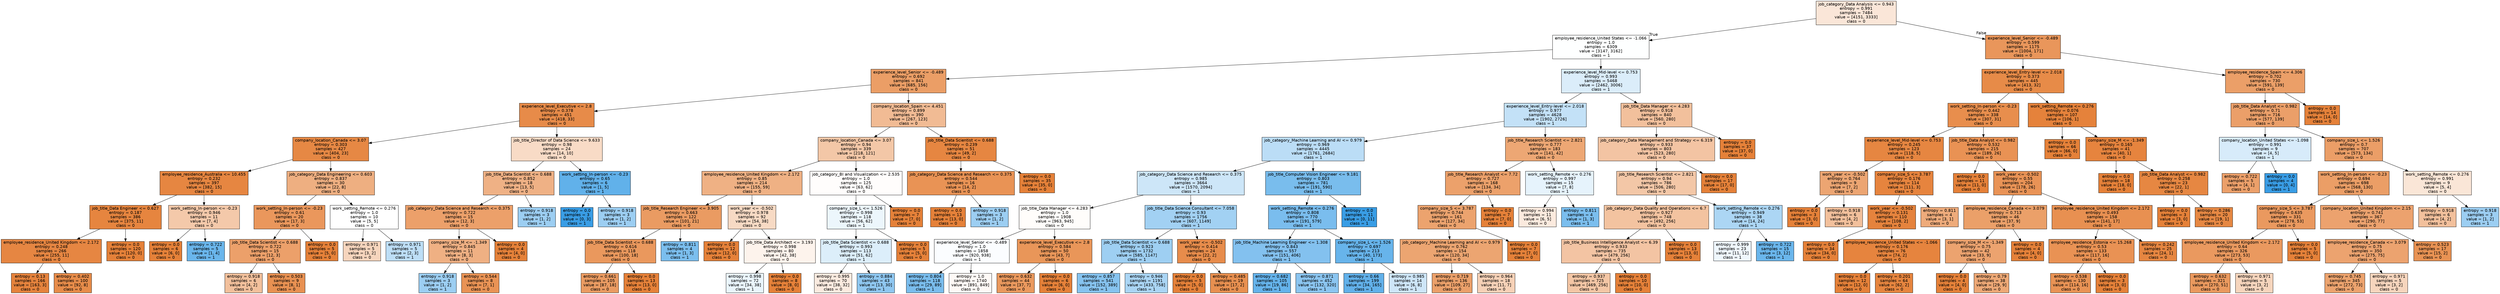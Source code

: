 digraph Tree {
node [shape=box, style="filled", color="black", fontname="helvetica"] ;
edge [fontname="helvetica"] ;
0 [label="job_category_Data Analysis <= 0.943\nentropy = 0.991\nsamples = 7484\nvalue = [4151, 3333]\nclass = 0", fillcolor="#fae6d8"] ;
1 [label="employee_residence_United States <= -1.066\nentropy = 1.0\nsamples = 6309\nvalue = [3147, 3162]\nclass = 1", fillcolor="#feffff"] ;
0 -> 1 [labeldistance=2.5, labelangle=45, headlabel="True"] ;
2 [label="experience_level_Senior <= -0.489\nentropy = 0.692\nsamples = 841\nvalue = [685, 156]\nclass = 0", fillcolor="#eb9e66"] ;
1 -> 2 ;
3 [label="experience_level_Executive <= 2.8\nentropy = 0.378\nsamples = 451\nvalue = [418, 33]\nclass = 0", fillcolor="#e78b49"] ;
2 -> 3 ;
4 [label="company_location_Canada <= 3.07\nentropy = 0.303\nsamples = 427\nvalue = [404, 23]\nclass = 0", fillcolor="#e68844"] ;
3 -> 4 ;
5 [label="employee_residence_Australia <= 10.455\nentropy = 0.232\nsamples = 397\nvalue = [382, 15]\nclass = 0", fillcolor="#e68641"] ;
4 -> 5 ;
6 [label="job_title_Data Engineer <= 0.627\nentropy = 0.187\nsamples = 386\nvalue = [375, 11]\nclass = 0", fillcolor="#e6853f"] ;
5 -> 6 ;
7 [label="employee_residence_United Kingdom <= 2.172\nentropy = 0.248\nsamples = 266\nvalue = [255, 11]\nclass = 0", fillcolor="#e68642"] ;
6 -> 7 ;
8 [label="entropy = 0.13\nsamples = 166\nvalue = [163, 3]\nclass = 0", fillcolor="#e5833d"] ;
7 -> 8 ;
9 [label="entropy = 0.402\nsamples = 100\nvalue = [92, 8]\nclass = 0", fillcolor="#e78c4a"] ;
7 -> 9 ;
10 [label="entropy = 0.0\nsamples = 120\nvalue = [120, 0]\nclass = 0", fillcolor="#e58139"] ;
6 -> 10 ;
11 [label="work_setting_In-person <= -0.23\nentropy = 0.946\nsamples = 11\nvalue = [7, 4]\nclass = 0", fillcolor="#f4c9aa"] ;
5 -> 11 ;
12 [label="entropy = 0.0\nsamples = 6\nvalue = [6, 0]\nclass = 0", fillcolor="#e58139"] ;
11 -> 12 ;
13 [label="entropy = 0.722\nsamples = 5\nvalue = [1, 4]\nclass = 1", fillcolor="#6ab6ec"] ;
11 -> 13 ;
14 [label="job_category_Data Engineering <= 0.603\nentropy = 0.837\nsamples = 30\nvalue = [22, 8]\nclass = 0", fillcolor="#eeaf81"] ;
4 -> 14 ;
15 [label="work_setting_In-person <= -0.23\nentropy = 0.61\nsamples = 20\nvalue = [17, 3]\nclass = 0", fillcolor="#ea975c"] ;
14 -> 15 ;
16 [label="job_title_Data Scientist <= 0.688\nentropy = 0.722\nsamples = 15\nvalue = [12, 3]\nclass = 0", fillcolor="#eca06a"] ;
15 -> 16 ;
17 [label="entropy = 0.918\nsamples = 6\nvalue = [4, 2]\nclass = 0", fillcolor="#f2c09c"] ;
16 -> 17 ;
18 [label="entropy = 0.503\nsamples = 9\nvalue = [8, 1]\nclass = 0", fillcolor="#e89152"] ;
16 -> 18 ;
19 [label="entropy = 0.0\nsamples = 5\nvalue = [5, 0]\nclass = 0", fillcolor="#e58139"] ;
15 -> 19 ;
20 [label="work_setting_Remote <= 0.276\nentropy = 1.0\nsamples = 10\nvalue = [5, 5]\nclass = 0", fillcolor="#ffffff"] ;
14 -> 20 ;
21 [label="entropy = 0.971\nsamples = 5\nvalue = [3, 2]\nclass = 0", fillcolor="#f6d5bd"] ;
20 -> 21 ;
22 [label="entropy = 0.971\nsamples = 5\nvalue = [2, 3]\nclass = 1", fillcolor="#bddef6"] ;
20 -> 22 ;
23 [label="job_title_Director of Data Science <= 9.633\nentropy = 0.98\nsamples = 24\nvalue = [14, 10]\nclass = 0", fillcolor="#f8dbc6"] ;
3 -> 23 ;
24 [label="job_title_Data Scientist <= 0.688\nentropy = 0.852\nsamples = 18\nvalue = [13, 5]\nclass = 0", fillcolor="#efb185"] ;
23 -> 24 ;
25 [label="job_category_Data Science and Research <= 0.375\nentropy = 0.722\nsamples = 15\nvalue = [12, 3]\nclass = 0", fillcolor="#eca06a"] ;
24 -> 25 ;
26 [label="company_size_M <= -1.349\nentropy = 0.845\nsamples = 11\nvalue = [8, 3]\nclass = 0", fillcolor="#efb083"] ;
25 -> 26 ;
27 [label="entropy = 0.918\nsamples = 3\nvalue = [1, 2]\nclass = 1", fillcolor="#9ccef2"] ;
26 -> 27 ;
28 [label="entropy = 0.544\nsamples = 8\nvalue = [7, 1]\nclass = 0", fillcolor="#e99355"] ;
26 -> 28 ;
29 [label="entropy = 0.0\nsamples = 4\nvalue = [4, 0]\nclass = 0", fillcolor="#e58139"] ;
25 -> 29 ;
30 [label="entropy = 0.918\nsamples = 3\nvalue = [1, 2]\nclass = 1", fillcolor="#9ccef2"] ;
24 -> 30 ;
31 [label="work_setting_In-person <= -0.23\nentropy = 0.65\nsamples = 6\nvalue = [1, 5]\nclass = 1", fillcolor="#61b1ea"] ;
23 -> 31 ;
32 [label="entropy = 0.0\nsamples = 3\nvalue = [0, 3]\nclass = 1", fillcolor="#399de5"] ;
31 -> 32 ;
33 [label="entropy = 0.918\nsamples = 3\nvalue = [1, 2]\nclass = 1", fillcolor="#9ccef2"] ;
31 -> 33 ;
34 [label="company_location_Spain <= 4.451\nentropy = 0.899\nsamples = 390\nvalue = [267, 123]\nclass = 0", fillcolor="#f1bb94"] ;
2 -> 34 ;
35 [label="company_location_Canada <= 3.07\nentropy = 0.94\nsamples = 339\nvalue = [218, 121]\nclass = 0", fillcolor="#f3c7a7"] ;
34 -> 35 ;
36 [label="employee_residence_United Kingdom <= 2.172\nentropy = 0.85\nsamples = 214\nvalue = [155, 59]\nclass = 0", fillcolor="#efb184"] ;
35 -> 36 ;
37 [label="job_title_Research Engineer <= 3.905\nentropy = 0.663\nsamples = 122\nvalue = [101, 21]\nclass = 0", fillcolor="#ea9b62"] ;
36 -> 37 ;
38 [label="job_title_Data Scientist <= 0.688\nentropy = 0.616\nsamples = 118\nvalue = [100, 18]\nclass = 0", fillcolor="#ea985d"] ;
37 -> 38 ;
39 [label="entropy = 0.661\nsamples = 105\nvalue = [87, 18]\nclass = 0", fillcolor="#ea9b62"] ;
38 -> 39 ;
40 [label="entropy = 0.0\nsamples = 13\nvalue = [13, 0]\nclass = 0", fillcolor="#e58139"] ;
38 -> 40 ;
41 [label="entropy = 0.811\nsamples = 4\nvalue = [1, 3]\nclass = 1", fillcolor="#7bbeee"] ;
37 -> 41 ;
42 [label="work_year <= -0.502\nentropy = 0.978\nsamples = 92\nvalue = [54, 38]\nclass = 0", fillcolor="#f7dac4"] ;
36 -> 42 ;
43 [label="entropy = 0.0\nsamples = 12\nvalue = [12, 0]\nclass = 0", fillcolor="#e58139"] ;
42 -> 43 ;
44 [label="job_title_Data Architect <= 3.193\nentropy = 0.998\nsamples = 80\nvalue = [42, 38]\nclass = 0", fillcolor="#fdf3ec"] ;
42 -> 44 ;
45 [label="entropy = 0.998\nsamples = 72\nvalue = [34, 38]\nclass = 1", fillcolor="#eaf5fc"] ;
44 -> 45 ;
46 [label="entropy = 0.0\nsamples = 8\nvalue = [8, 0]\nclass = 0", fillcolor="#e58139"] ;
44 -> 46 ;
47 [label="job_category_BI and Visualization <= 2.535\nentropy = 1.0\nsamples = 125\nvalue = [63, 62]\nclass = 0", fillcolor="#fffdfc"] ;
35 -> 47 ;
48 [label="company_size_L <= 1.526\nentropy = 0.998\nsamples = 118\nvalue = [56, 62]\nclass = 1", fillcolor="#ecf6fc"] ;
47 -> 48 ;
49 [label="job_title_Data Scientist <= 0.688\nentropy = 0.993\nsamples = 113\nvalue = [51, 62]\nclass = 1", fillcolor="#dceefa"] ;
48 -> 49 ;
50 [label="entropy = 0.995\nsamples = 70\nvalue = [38, 32]\nclass = 0", fillcolor="#fbebe0"] ;
49 -> 50 ;
51 [label="entropy = 0.884\nsamples = 43\nvalue = [13, 30]\nclass = 1", fillcolor="#8fc7f0"] ;
49 -> 51 ;
52 [label="entropy = 0.0\nsamples = 5\nvalue = [5, 0]\nclass = 0", fillcolor="#e58139"] ;
48 -> 52 ;
53 [label="entropy = 0.0\nsamples = 7\nvalue = [7, 0]\nclass = 0", fillcolor="#e58139"] ;
47 -> 53 ;
54 [label="job_title_Data Scientist <= 0.688\nentropy = 0.239\nsamples = 51\nvalue = [49, 2]\nclass = 0", fillcolor="#e68641"] ;
34 -> 54 ;
55 [label="job_category_Data Science and Research <= 0.375\nentropy = 0.544\nsamples = 16\nvalue = [14, 2]\nclass = 0", fillcolor="#e99355"] ;
54 -> 55 ;
56 [label="entropy = 0.0\nsamples = 13\nvalue = [13, 0]\nclass = 0", fillcolor="#e58139"] ;
55 -> 56 ;
57 [label="entropy = 0.918\nsamples = 3\nvalue = [1, 2]\nclass = 1", fillcolor="#9ccef2"] ;
55 -> 57 ;
58 [label="entropy = 0.0\nsamples = 35\nvalue = [35, 0]\nclass = 0", fillcolor="#e58139"] ;
54 -> 58 ;
59 [label="experience_level_Mid-level <= 0.753\nentropy = 0.993\nsamples = 5468\nvalue = [2462, 3006]\nclass = 1", fillcolor="#dbedfa"] ;
1 -> 59 ;
60 [label="experience_level_Entry-level <= 2.018\nentropy = 0.977\nsamples = 4628\nvalue = [1902, 2726]\nclass = 1", fillcolor="#c3e1f7"] ;
59 -> 60 ;
61 [label="job_category_Machine Learning and AI <= 0.979\nentropy = 0.969\nsamples = 4445\nvalue = [1761, 2684]\nclass = 1", fillcolor="#bbddf6"] ;
60 -> 61 ;
62 [label="job_category_Data Science and Research <= 0.375\nentropy = 0.985\nsamples = 3664\nvalue = [1570, 2094]\nclass = 1", fillcolor="#cde6f8"] ;
61 -> 62 ;
63 [label="job_title_Data Manager <= 4.283\nentropy = 1.0\nsamples = 1908\nvalue = [963, 945]\nclass = 0", fillcolor="#fffdfb"] ;
62 -> 63 ;
64 [label="experience_level_Senior <= -0.489\nentropy = 1.0\nsamples = 1858\nvalue = [920, 938]\nclass = 1", fillcolor="#fbfdff"] ;
63 -> 64 ;
65 [label="entropy = 0.804\nsamples = 118\nvalue = [29, 89]\nclass = 1", fillcolor="#7abded"] ;
64 -> 65 ;
66 [label="entropy = 1.0\nsamples = 1740\nvalue = [891, 849]\nclass = 0", fillcolor="#fef9f6"] ;
64 -> 66 ;
67 [label="experience_level_Executive <= 2.8\nentropy = 0.584\nsamples = 50\nvalue = [43, 7]\nclass = 0", fillcolor="#e99659"] ;
63 -> 67 ;
68 [label="entropy = 0.632\nsamples = 44\nvalue = [37, 7]\nclass = 0", fillcolor="#ea995e"] ;
67 -> 68 ;
69 [label="entropy = 0.0\nsamples = 6\nvalue = [6, 0]\nclass = 0", fillcolor="#e58139"] ;
67 -> 69 ;
70 [label="job_title_Data Science Consultant <= 7.058\nentropy = 0.93\nsamples = 1756\nvalue = [607, 1149]\nclass = 1", fillcolor="#a2d1f3"] ;
62 -> 70 ;
71 [label="job_title_Data Scientist <= 0.688\nentropy = 0.923\nsamples = 1732\nvalue = [585, 1147]\nclass = 1", fillcolor="#9ecff2"] ;
70 -> 71 ;
72 [label="entropy = 0.857\nsamples = 541\nvalue = [152, 389]\nclass = 1", fillcolor="#86c3ef"] ;
71 -> 72 ;
73 [label="entropy = 0.946\nsamples = 1191\nvalue = [433, 758]\nclass = 1", fillcolor="#aad5f4"] ;
71 -> 73 ;
74 [label="work_year <= -0.502\nentropy = 0.414\nsamples = 24\nvalue = [22, 2]\nclass = 0", fillcolor="#e78c4b"] ;
70 -> 74 ;
75 [label="entropy = 0.0\nsamples = 5\nvalue = [5, 0]\nclass = 0", fillcolor="#e58139"] ;
74 -> 75 ;
76 [label="entropy = 0.485\nsamples = 19\nvalue = [17, 2]\nclass = 0", fillcolor="#e89050"] ;
74 -> 76 ;
77 [label="job_title_Computer Vision Engineer <= 9.181\nentropy = 0.803\nsamples = 781\nvalue = [191, 590]\nclass = 1", fillcolor="#79bded"] ;
61 -> 77 ;
78 [label="work_setting_Remote <= 0.276\nentropy = 0.808\nsamples = 770\nvalue = [191, 579]\nclass = 1", fillcolor="#7abdee"] ;
77 -> 78 ;
79 [label="job_title_Machine Learning Engineer <= 1.308\nentropy = 0.843\nsamples = 557\nvalue = [151, 406]\nclass = 1", fillcolor="#83c1ef"] ;
78 -> 79 ;
80 [label="entropy = 0.682\nsamples = 105\nvalue = [19, 86]\nclass = 1", fillcolor="#65b3eb"] ;
79 -> 80 ;
81 [label="entropy = 0.871\nsamples = 452\nvalue = [132, 320]\nclass = 1", fillcolor="#8bc5f0"] ;
79 -> 81 ;
82 [label="company_size_L <= 1.526\nentropy = 0.697\nsamples = 213\nvalue = [40, 173]\nclass = 1", fillcolor="#67b4eb"] ;
78 -> 82 ;
83 [label="entropy = 0.66\nsamples = 199\nvalue = [34, 165]\nclass = 1", fillcolor="#62b1ea"] ;
82 -> 83 ;
84 [label="entropy = 0.985\nsamples = 14\nvalue = [6, 8]\nclass = 1", fillcolor="#cee6f8"] ;
82 -> 84 ;
85 [label="entropy = 0.0\nsamples = 11\nvalue = [0, 11]\nclass = 1", fillcolor="#399de5"] ;
77 -> 85 ;
86 [label="job_title_Research Scientist <= 2.821\nentropy = 0.777\nsamples = 183\nvalue = [141, 42]\nclass = 0", fillcolor="#eda774"] ;
60 -> 86 ;
87 [label="job_title_Research Analyst <= 7.72\nentropy = 0.727\nsamples = 168\nvalue = [134, 34]\nclass = 0", fillcolor="#eca16b"] ;
86 -> 87 ;
88 [label="company_size_S <= 3.787\nentropy = 0.744\nsamples = 161\nvalue = [127, 34]\nclass = 0", fillcolor="#eca36e"] ;
87 -> 88 ;
89 [label="job_category_Machine Learning and AI <= 0.979\nentropy = 0.762\nsamples = 154\nvalue = [120, 34]\nclass = 0", fillcolor="#eca571"] ;
88 -> 89 ;
90 [label="entropy = 0.719\nsamples = 136\nvalue = [109, 27]\nclass = 0", fillcolor="#eba06a"] ;
89 -> 90 ;
91 [label="entropy = 0.964\nsamples = 18\nvalue = [11, 7]\nclass = 0", fillcolor="#f6d1b7"] ;
89 -> 91 ;
92 [label="entropy = 0.0\nsamples = 7\nvalue = [7, 0]\nclass = 0", fillcolor="#e58139"] ;
88 -> 92 ;
93 [label="entropy = 0.0\nsamples = 7\nvalue = [7, 0]\nclass = 0", fillcolor="#e58139"] ;
87 -> 93 ;
94 [label="work_setting_Remote <= 0.276\nentropy = 0.997\nsamples = 15\nvalue = [7, 8]\nclass = 1", fillcolor="#e6f3fc"] ;
86 -> 94 ;
95 [label="entropy = 0.994\nsamples = 11\nvalue = [6, 5]\nclass = 0", fillcolor="#fbeade"] ;
94 -> 95 ;
96 [label="entropy = 0.811\nsamples = 4\nvalue = [1, 3]\nclass = 1", fillcolor="#7bbeee"] ;
94 -> 96 ;
97 [label="job_title_Data Manager <= 4.283\nentropy = 0.918\nsamples = 840\nvalue = [560, 280]\nclass = 0", fillcolor="#f2c09c"] ;
59 -> 97 ;
98 [label="job_category_Data Management and Strategy <= 6.319\nentropy = 0.933\nsamples = 803\nvalue = [523, 280]\nclass = 0", fillcolor="#f3c4a3"] ;
97 -> 98 ;
99 [label="job_title_Research Scientist <= 2.821\nentropy = 0.94\nsamples = 786\nvalue = [506, 280]\nclass = 0", fillcolor="#f3c7a7"] ;
98 -> 99 ;
100 [label="job_category_Data Quality and Operations <= 6.7\nentropy = 0.927\nsamples = 748\nvalue = [492, 256]\nclass = 0", fillcolor="#f3c3a0"] ;
99 -> 100 ;
101 [label="job_title_Business Intelligence Analyst <= 6.39\nentropy = 0.933\nsamples = 735\nvalue = [479, 256]\nclass = 0", fillcolor="#f3c4a3"] ;
100 -> 101 ;
102 [label="entropy = 0.937\nsamples = 725\nvalue = [469, 256]\nclass = 0", fillcolor="#f3c6a5"] ;
101 -> 102 ;
103 [label="entropy = 0.0\nsamples = 10\nvalue = [10, 0]\nclass = 0", fillcolor="#e58139"] ;
101 -> 103 ;
104 [label="entropy = 0.0\nsamples = 13\nvalue = [13, 0]\nclass = 0", fillcolor="#e58139"] ;
100 -> 104 ;
105 [label="work_setting_Remote <= 0.276\nentropy = 0.949\nsamples = 38\nvalue = [14, 24]\nclass = 1", fillcolor="#acd6f4"] ;
99 -> 105 ;
106 [label="entropy = 0.999\nsamples = 23\nvalue = [11, 12]\nclass = 1", fillcolor="#eff7fd"] ;
105 -> 106 ;
107 [label="entropy = 0.722\nsamples = 15\nvalue = [3, 12]\nclass = 1", fillcolor="#6ab6ec"] ;
105 -> 107 ;
108 [label="entropy = 0.0\nsamples = 17\nvalue = [17, 0]\nclass = 0", fillcolor="#e58139"] ;
98 -> 108 ;
109 [label="entropy = 0.0\nsamples = 37\nvalue = [37, 0]\nclass = 0", fillcolor="#e58139"] ;
97 -> 109 ;
110 [label="experience_level_Senior <= -0.489\nentropy = 0.599\nsamples = 1175\nvalue = [1004, 171]\nclass = 0", fillcolor="#e9965b"] ;
0 -> 110 [labeldistance=2.5, labelangle=-45, headlabel="False"] ;
111 [label="experience_level_Entry-level <= 2.018\nentropy = 0.373\nsamples = 445\nvalue = [413, 32]\nclass = 0", fillcolor="#e78b48"] ;
110 -> 111 ;
112 [label="work_setting_In-person <= -0.23\nentropy = 0.442\nsamples = 338\nvalue = [307, 31]\nclass = 0", fillcolor="#e88e4d"] ;
111 -> 112 ;
113 [label="experience_level_Mid-level <= 0.753\nentropy = 0.245\nsamples = 123\nvalue = [118, 5]\nclass = 0", fillcolor="#e68641"] ;
112 -> 113 ;
114 [label="work_year <= -0.502\nentropy = 0.764\nsamples = 9\nvalue = [7, 2]\nclass = 0", fillcolor="#eca572"] ;
113 -> 114 ;
115 [label="entropy = 0.0\nsamples = 3\nvalue = [3, 0]\nclass = 0", fillcolor="#e58139"] ;
114 -> 115 ;
116 [label="entropy = 0.918\nsamples = 6\nvalue = [4, 2]\nclass = 0", fillcolor="#f2c09c"] ;
114 -> 116 ;
117 [label="company_size_S <= 3.787\nentropy = 0.176\nsamples = 114\nvalue = [111, 3]\nclass = 0", fillcolor="#e6843e"] ;
113 -> 117 ;
118 [label="work_year <= -0.502\nentropy = 0.131\nsamples = 110\nvalue = [108, 2]\nclass = 0", fillcolor="#e5833d"] ;
117 -> 118 ;
119 [label="entropy = 0.0\nsamples = 34\nvalue = [34, 0]\nclass = 0", fillcolor="#e58139"] ;
118 -> 119 ;
120 [label="employee_residence_United States <= -1.066\nentropy = 0.176\nsamples = 76\nvalue = [74, 2]\nclass = 0", fillcolor="#e6843e"] ;
118 -> 120 ;
121 [label="entropy = 0.0\nsamples = 12\nvalue = [12, 0]\nclass = 0", fillcolor="#e58139"] ;
120 -> 121 ;
122 [label="entropy = 0.201\nsamples = 64\nvalue = [62, 2]\nclass = 0", fillcolor="#e6853f"] ;
120 -> 122 ;
123 [label="entropy = 0.811\nsamples = 4\nvalue = [3, 1]\nclass = 0", fillcolor="#eeab7b"] ;
117 -> 123 ;
124 [label="job_title_Data Analyst <= 0.982\nentropy = 0.532\nsamples = 215\nvalue = [189, 26]\nclass = 0", fillcolor="#e99254"] ;
112 -> 124 ;
125 [label="entropy = 0.0\nsamples = 11\nvalue = [11, 0]\nclass = 0", fillcolor="#e58139"] ;
124 -> 125 ;
126 [label="work_year <= -0.502\nentropy = 0.55\nsamples = 204\nvalue = [178, 26]\nclass = 0", fillcolor="#e99356"] ;
124 -> 126 ;
127 [label="employee_residence_Canada <= 3.079\nentropy = 0.713\nsamples = 46\nvalue = [37, 9]\nclass = 0", fillcolor="#eba069"] ;
126 -> 127 ;
128 [label="company_size_M <= -1.349\nentropy = 0.75\nsamples = 42\nvalue = [33, 9]\nclass = 0", fillcolor="#eca36f"] ;
127 -> 128 ;
129 [label="entropy = 0.0\nsamples = 4\nvalue = [4, 0]\nclass = 0", fillcolor="#e58139"] ;
128 -> 129 ;
130 [label="entropy = 0.79\nsamples = 38\nvalue = [29, 9]\nclass = 0", fillcolor="#eda876"] ;
128 -> 130 ;
131 [label="entropy = 0.0\nsamples = 4\nvalue = [4, 0]\nclass = 0", fillcolor="#e58139"] ;
127 -> 131 ;
132 [label="employee_residence_United Kingdom <= 2.172\nentropy = 0.493\nsamples = 158\nvalue = [141, 17]\nclass = 0", fillcolor="#e89051"] ;
126 -> 132 ;
133 [label="employee_residence_Estonia <= 15.268\nentropy = 0.53\nsamples = 133\nvalue = [117, 16]\nclass = 0", fillcolor="#e99254"] ;
132 -> 133 ;
134 [label="entropy = 0.538\nsamples = 130\nvalue = [114, 16]\nclass = 0", fillcolor="#e99355"] ;
133 -> 134 ;
135 [label="entropy = 0.0\nsamples = 3\nvalue = [3, 0]\nclass = 0", fillcolor="#e58139"] ;
133 -> 135 ;
136 [label="entropy = 0.242\nsamples = 25\nvalue = [24, 1]\nclass = 0", fillcolor="#e68641"] ;
132 -> 136 ;
137 [label="work_setting_Remote <= 0.276\nentropy = 0.076\nsamples = 107\nvalue = [106, 1]\nclass = 0", fillcolor="#e5823b"] ;
111 -> 137 ;
138 [label="entropy = 0.0\nsamples = 66\nvalue = [66, 0]\nclass = 0", fillcolor="#e58139"] ;
137 -> 138 ;
139 [label="company_size_M <= -1.349\nentropy = 0.165\nsamples = 41\nvalue = [40, 1]\nclass = 0", fillcolor="#e6843e"] ;
137 -> 139 ;
140 [label="entropy = 0.0\nsamples = 18\nvalue = [18, 0]\nclass = 0", fillcolor="#e58139"] ;
139 -> 140 ;
141 [label="job_title_Data Analyst <= 0.982\nentropy = 0.258\nsamples = 23\nvalue = [22, 1]\nclass = 0", fillcolor="#e68742"] ;
139 -> 141 ;
142 [label="entropy = 0.0\nsamples = 3\nvalue = [3, 0]\nclass = 0", fillcolor="#e58139"] ;
141 -> 142 ;
143 [label="entropy = 0.286\nsamples = 20\nvalue = [19, 1]\nclass = 0", fillcolor="#e68843"] ;
141 -> 143 ;
144 [label="employee_residence_Spain <= 4.306\nentropy = 0.702\nsamples = 730\nvalue = [591, 139]\nclass = 0", fillcolor="#eb9f68"] ;
110 -> 144 ;
145 [label="job_title_Data Analyst <= 0.982\nentropy = 0.71\nsamples = 716\nvalue = [577, 139]\nclass = 0", fillcolor="#eb9f69"] ;
144 -> 145 ;
146 [label="company_location_United States <= -1.098\nentropy = 0.991\nsamples = 9\nvalue = [4, 5]\nclass = 1", fillcolor="#d7ebfa"] ;
145 -> 146 ;
147 [label="entropy = 0.722\nsamples = 5\nvalue = [4, 1]\nclass = 0", fillcolor="#eca06a"] ;
146 -> 147 ;
148 [label="entropy = 0.0\nsamples = 4\nvalue = [0, 4]\nclass = 1", fillcolor="#399de5"] ;
146 -> 148 ;
149 [label="company_size_L <= 1.526\nentropy = 0.7\nsamples = 707\nvalue = [573, 134]\nclass = 0", fillcolor="#eb9e67"] ;
145 -> 149 ;
150 [label="work_setting_In-person <= -0.23\nentropy = 0.694\nsamples = 698\nvalue = [568, 130]\nclass = 0", fillcolor="#eb9e66"] ;
149 -> 150 ;
151 [label="company_size_S <= 3.787\nentropy = 0.635\nsamples = 331\nvalue = [278, 53]\nclass = 0", fillcolor="#ea995f"] ;
150 -> 151 ;
152 [label="employee_residence_United Kingdom <= 2.172\nentropy = 0.64\nsamples = 326\nvalue = [273, 53]\nclass = 0", fillcolor="#ea995f"] ;
151 -> 152 ;
153 [label="entropy = 0.632\nsamples = 321\nvalue = [270, 51]\nclass = 0", fillcolor="#ea995e"] ;
152 -> 153 ;
154 [label="entropy = 0.971\nsamples = 5\nvalue = [3, 2]\nclass = 0", fillcolor="#f6d5bd"] ;
152 -> 154 ;
155 [label="entropy = 0.0\nsamples = 5\nvalue = [5, 0]\nclass = 0", fillcolor="#e58139"] ;
151 -> 155 ;
156 [label="company_location_United Kingdom <= 2.15\nentropy = 0.741\nsamples = 367\nvalue = [290, 77]\nclass = 0", fillcolor="#eca26e"] ;
150 -> 156 ;
157 [label="employee_residence_Canada <= 3.079\nentropy = 0.75\nsamples = 350\nvalue = [275, 75]\nclass = 0", fillcolor="#eca36f"] ;
156 -> 157 ;
158 [label="entropy = 0.745\nsamples = 345\nvalue = [272, 73]\nclass = 0", fillcolor="#eca36e"] ;
157 -> 158 ;
159 [label="entropy = 0.971\nsamples = 5\nvalue = [3, 2]\nclass = 0", fillcolor="#f6d5bd"] ;
157 -> 159 ;
160 [label="entropy = 0.523\nsamples = 17\nvalue = [15, 2]\nclass = 0", fillcolor="#e89253"] ;
156 -> 160 ;
161 [label="work_setting_Remote <= 0.276\nentropy = 0.991\nsamples = 9\nvalue = [5, 4]\nclass = 0", fillcolor="#fae6d7"] ;
149 -> 161 ;
162 [label="entropy = 0.918\nsamples = 6\nvalue = [4, 2]\nclass = 0", fillcolor="#f2c09c"] ;
161 -> 162 ;
163 [label="entropy = 0.918\nsamples = 3\nvalue = [1, 2]\nclass = 1", fillcolor="#9ccef2"] ;
161 -> 163 ;
164 [label="entropy = 0.0\nsamples = 14\nvalue = [14, 0]\nclass = 0", fillcolor="#e58139"] ;
144 -> 164 ;
}